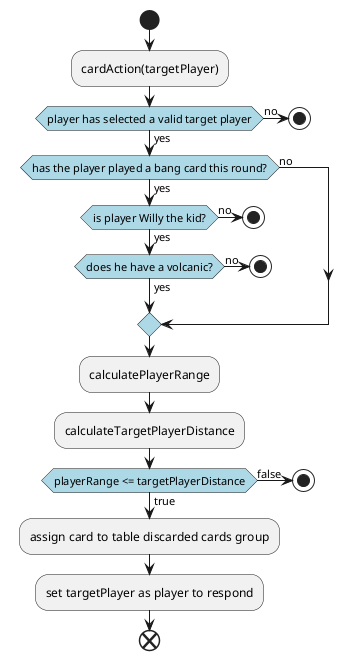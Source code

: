 @startuml

start
 :cardAction(targetPlayer);

#lightblue:if(player has selected a valid target player) then (yes)
    #lightblue:if(has the player played a bang card this round?) then (yes)
        #lightblue:if(is player Willy the kid?) then (yes)
            #lightblue:if(does he have a volcanic?) then (yes)
            else (no)
                stop
            endif
        else (no)
            stop
        endif
    else (no)
    endif
    else (no)
        stop
endif
    :calculatePlayerRange;
    :calculateTargetPlayerDistance;

    #lightblue:if(playerRange <= targetPlayerDistance) then (true)
        :assign card to table discarded cards group;
    else (false)
        stop
    endif
:set targetPlayer as player to respond;

end

@enduml

